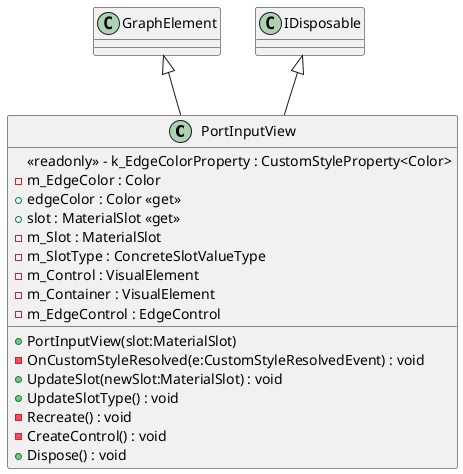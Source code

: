 @startuml
class PortInputView {
    <<readonly>> - k_EdgeColorProperty : CustomStyleProperty<Color>
    - m_EdgeColor : Color
    + edgeColor : Color <<get>>
    + slot : MaterialSlot <<get>>
    - m_Slot : MaterialSlot
    - m_SlotType : ConcreteSlotValueType
    - m_Control : VisualElement
    - m_Container : VisualElement
    - m_EdgeControl : EdgeControl
    + PortInputView(slot:MaterialSlot)
    - OnCustomStyleResolved(e:CustomStyleResolvedEvent) : void
    + UpdateSlot(newSlot:MaterialSlot) : void
    + UpdateSlotType() : void
    - Recreate() : void
    - CreateControl() : void
    + Dispose() : void
}
GraphElement <|-- PortInputView
IDisposable <|-- PortInputView
@enduml
